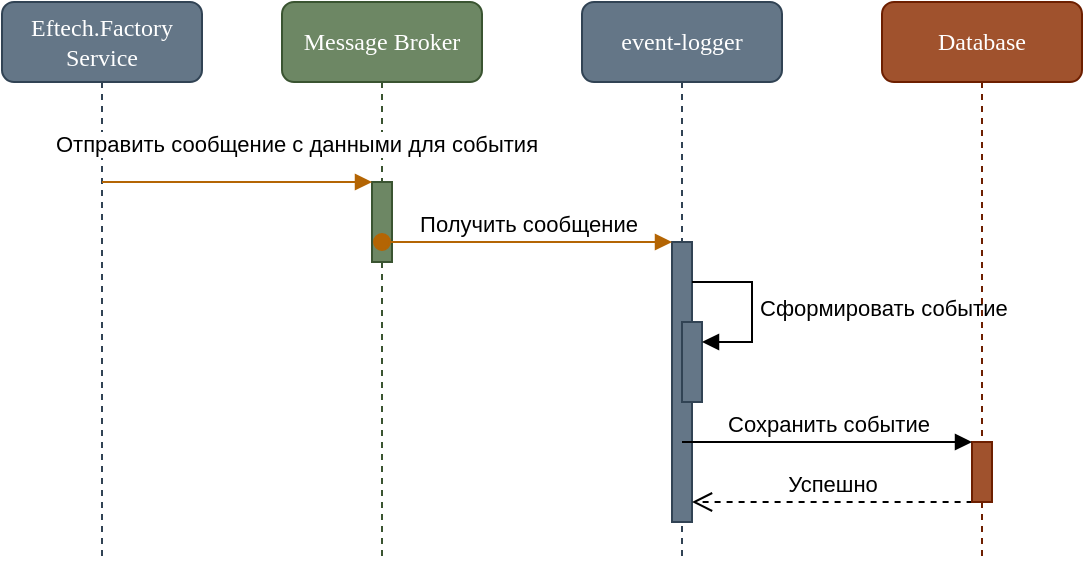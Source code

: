 <mxfile version="21.6.7" type="github" pages="2">
  <diagram name="flow-messages" id="13e1069c-82ec-6db2-03f1-153e76fe0fe0">
    <mxGraphModel dx="954" dy="617" grid="1" gridSize="10" guides="1" tooltips="1" connect="1" arrows="1" fold="1" page="1" pageScale="1" pageWidth="1100" pageHeight="850" background="none" math="0" shadow="0">
      <root>
        <mxCell id="0" />
        <mxCell id="1" parent="0" />
        <mxCell id="7baba1c4bc27f4b0-2" value="Message Broker" style="shape=umlLifeline;perimeter=lifelinePerimeter;whiteSpace=wrap;html=1;container=1;collapsible=0;recursiveResize=0;outlineConnect=0;rounded=1;shadow=0;comic=0;labelBackgroundColor=none;strokeWidth=1;fontFamily=Verdana;fontSize=12;align=center;fillColor=#6d8764;strokeColor=#3A5431;fontColor=#ffffff;" parent="1" vertex="1">
          <mxGeometry x="240" y="80" width="100" height="280" as="geometry" />
        </mxCell>
        <mxCell id="NvKOF6qNvfRLZttABCgJ-9" value="" style="html=1;points=[];perimeter=orthogonalPerimeter;outlineConnect=0;targetShapes=umlLifeline;portConstraint=eastwest;newEdgeStyle={&quot;edgeStyle&quot;:&quot;elbowEdgeStyle&quot;,&quot;elbow&quot;:&quot;vertical&quot;,&quot;curved&quot;:0,&quot;rounded&quot;:0};fillColor=#6d8764;fontColor=#ffffff;strokeColor=#3A5431;" parent="7baba1c4bc27f4b0-2" vertex="1">
          <mxGeometry x="45" y="90" width="10" height="40" as="geometry" />
        </mxCell>
        <mxCell id="7baba1c4bc27f4b0-3" value="event-logger" style="shape=umlLifeline;perimeter=lifelinePerimeter;whiteSpace=wrap;html=1;container=1;collapsible=0;recursiveResize=0;outlineConnect=0;rounded=1;shadow=0;comic=0;labelBackgroundColor=none;strokeWidth=1;fontFamily=Verdana;fontSize=12;align=center;fillColor=#647687;fontColor=#ffffff;strokeColor=#314354;" parent="1" vertex="1">
          <mxGeometry x="390" y="80" width="100" height="280" as="geometry" />
        </mxCell>
        <mxCell id="7baba1c4bc27f4b0-13" value="" style="html=1;points=[];perimeter=orthogonalPerimeter;rounded=0;shadow=0;comic=0;labelBackgroundColor=none;strokeWidth=1;fontFamily=Verdana;fontSize=12;align=center;fillColor=#647687;fontColor=#ffffff;strokeColor=#314354;" parent="7baba1c4bc27f4b0-3" vertex="1">
          <mxGeometry x="45" y="120" width="10" height="140" as="geometry" />
        </mxCell>
        <mxCell id="NvKOF6qNvfRLZttABCgJ-20" value="Успешно" style="html=1;verticalAlign=bottom;endArrow=open;dashed=1;endSize=8;edgeStyle=elbowEdgeStyle;elbow=vertical;curved=0;rounded=0;" parent="7baba1c4bc27f4b0-3" target="7baba1c4bc27f4b0-13" edge="1">
          <mxGeometry relative="1" as="geometry">
            <mxPoint x="45.0" y="370" as="targetPoint" />
            <mxPoint x="195.3" y="250" as="sourcePoint" />
            <Array as="points">
              <mxPoint x="130" y="250" />
            </Array>
          </mxGeometry>
        </mxCell>
        <mxCell id="iVUAAJHmwGFl_nDVY0Xn-1" value="" style="html=1;points=[];perimeter=orthogonalPerimeter;outlineConnect=0;targetShapes=umlLifeline;portConstraint=eastwest;newEdgeStyle={&quot;edgeStyle&quot;:&quot;elbowEdgeStyle&quot;,&quot;elbow&quot;:&quot;vertical&quot;,&quot;curved&quot;:0,&quot;rounded&quot;:0};fillColor=#647687;fontColor=#ffffff;strokeColor=#314354;" parent="7baba1c4bc27f4b0-3" vertex="1">
          <mxGeometry x="50" y="160" width="10" height="40" as="geometry" />
        </mxCell>
        <mxCell id="iVUAAJHmwGFl_nDVY0Xn-2" value="Сформировать событие" style="html=1;align=left;spacingLeft=2;endArrow=block;rounded=0;edgeStyle=orthogonalEdgeStyle;curved=0;rounded=0;" parent="7baba1c4bc27f4b0-3" target="iVUAAJHmwGFl_nDVY0Xn-1" edge="1">
          <mxGeometry relative="1" as="geometry">
            <mxPoint x="55" y="140" as="sourcePoint" />
            <Array as="points">
              <mxPoint x="85" y="170" />
            </Array>
          </mxGeometry>
        </mxCell>
        <mxCell id="7baba1c4bc27f4b0-4" value="Database" style="shape=umlLifeline;perimeter=lifelinePerimeter;whiteSpace=wrap;html=1;container=1;collapsible=0;recursiveResize=0;outlineConnect=0;rounded=1;shadow=0;comic=0;labelBackgroundColor=none;strokeWidth=1;fontFamily=Verdana;fontSize=12;align=center;fillColor=#a0522d;fontColor=#ffffff;strokeColor=#6D1F00;" parent="1" vertex="1">
          <mxGeometry x="540" y="80" width="100" height="280" as="geometry" />
        </mxCell>
        <mxCell id="NvKOF6qNvfRLZttABCgJ-18" value="" style="html=1;points=[];perimeter=orthogonalPerimeter;outlineConnect=0;targetShapes=umlLifeline;portConstraint=eastwest;newEdgeStyle={&quot;edgeStyle&quot;:&quot;elbowEdgeStyle&quot;,&quot;elbow&quot;:&quot;vertical&quot;,&quot;curved&quot;:0,&quot;rounded&quot;:0};fillColor=#a0522d;fontColor=#ffffff;strokeColor=#6D1F00;" parent="7baba1c4bc27f4b0-4" vertex="1">
          <mxGeometry x="45" y="220" width="10" height="30" as="geometry" />
        </mxCell>
        <mxCell id="7baba1c4bc27f4b0-8" value="Eftech.Factory&lt;br&gt;Service" style="shape=umlLifeline;perimeter=lifelinePerimeter;whiteSpace=wrap;html=1;container=1;collapsible=0;recursiveResize=0;outlineConnect=0;rounded=1;shadow=0;comic=0;labelBackgroundColor=none;strokeWidth=1;fontFamily=Verdana;fontSize=12;align=center;fillColor=#647687;fontColor=#ffffff;strokeColor=#314354;" parent="1" vertex="1">
          <mxGeometry x="100" y="80" width="100" height="280" as="geometry" />
        </mxCell>
        <mxCell id="NvKOF6qNvfRLZttABCgJ-19" value="Сохранить событие" style="html=1;verticalAlign=bottom;endArrow=block;edgeStyle=elbowEdgeStyle;elbow=vertical;curved=0;rounded=0;exitX=0.5;exitY=0.714;exitDx=0;exitDy=0;exitPerimeter=0;" parent="1" source="7baba1c4bc27f4b0-13" target="NvKOF6qNvfRLZttABCgJ-18" edge="1">
          <mxGeometry x="0.007" relative="1" as="geometry">
            <mxPoint x="515" y="420" as="sourcePoint" />
            <Array as="points">
              <mxPoint x="520" y="300" />
            </Array>
            <mxPoint as="offset" />
          </mxGeometry>
        </mxCell>
        <mxCell id="NvKOF6qNvfRLZttABCgJ-5" value="Отправить сообщение c данными для события" style="html=1;verticalAlign=bottom;endArrow=block;edgeStyle=elbowEdgeStyle;elbow=vertical;curved=0;rounded=0;fillColor=#fad7ac;strokeColor=#b46504;" parent="1" edge="1">
          <mxGeometry x="0.434" y="10" width="80" relative="1" as="geometry">
            <mxPoint x="150" y="170" as="sourcePoint" />
            <mxPoint x="285" y="170" as="targetPoint" />
            <Array as="points">
              <mxPoint x="195.5" y="170" />
            </Array>
            <mxPoint as="offset" />
          </mxGeometry>
        </mxCell>
        <mxCell id="xW3yQTi_tKnoBvPJHv-o-1" value="Получить сообщение" style="html=1;verticalAlign=bottom;startArrow=oval;startFill=1;endArrow=block;startSize=8;edgeStyle=elbowEdgeStyle;elbow=vertical;curved=0;rounded=0;entryX=0.5;entryY=0.14;entryDx=0;entryDy=0;entryPerimeter=0;fillColor=#fad7ac;strokeColor=#b46504;" parent="1" edge="1">
          <mxGeometry width="60" relative="1" as="geometry">
            <mxPoint x="290" y="200" as="sourcePoint" />
            <mxPoint x="435" y="200.4" as="targetPoint" />
          </mxGeometry>
        </mxCell>
      </root>
    </mxGraphModel>
  </diagram>
  <diagram id="DFO_AAm77NblW042H6U5" name="Страница — 2">
    <mxGraphModel dx="954" dy="617" grid="1" gridSize="10" guides="1" tooltips="1" connect="1" arrows="1" fold="1" page="1" pageScale="1" pageWidth="827" pageHeight="1169" math="0" shadow="0">
      <root>
        <mxCell id="0" />
        <mxCell id="1" parent="0" />
        <mxCell id="AarI6VqZIjXqhr8u_sAR-1" value="Message Broker" style="shape=umlLifeline;perimeter=lifelinePerimeter;whiteSpace=wrap;html=1;container=1;collapsible=0;recursiveResize=0;outlineConnect=0;rounded=1;shadow=0;comic=0;labelBackgroundColor=none;strokeWidth=1;fontFamily=Verdana;fontSize=12;align=center;fillColor=#6d8764;strokeColor=#3A5431;fontColor=#ffffff;" vertex="1" parent="1">
          <mxGeometry x="240" y="80" width="100" height="280" as="geometry" />
        </mxCell>
        <mxCell id="AarI6VqZIjXqhr8u_sAR-2" value="" style="html=1;points=[];perimeter=orthogonalPerimeter;outlineConnect=0;targetShapes=umlLifeline;portConstraint=eastwest;newEdgeStyle={&quot;edgeStyle&quot;:&quot;elbowEdgeStyle&quot;,&quot;elbow&quot;:&quot;vertical&quot;,&quot;curved&quot;:0,&quot;rounded&quot;:0};fillColor=#6d8764;fontColor=#ffffff;strokeColor=#3A5431;" vertex="1" parent="AarI6VqZIjXqhr8u_sAR-1">
          <mxGeometry x="45" y="90" width="10" height="40" as="geometry" />
        </mxCell>
        <mxCell id="AarI6VqZIjXqhr8u_sAR-3" value="event-logger" style="shape=umlLifeline;perimeter=lifelinePerimeter;whiteSpace=wrap;html=1;container=1;collapsible=0;recursiveResize=0;outlineConnect=0;rounded=1;shadow=0;comic=0;labelBackgroundColor=none;strokeWidth=1;fontFamily=Verdana;fontSize=12;align=center;fillColor=#647687;fontColor=#ffffff;strokeColor=#314354;" vertex="1" parent="1">
          <mxGeometry x="390" y="80" width="100" height="280" as="geometry" />
        </mxCell>
        <mxCell id="AarI6VqZIjXqhr8u_sAR-4" value="" style="html=1;points=[];perimeter=orthogonalPerimeter;rounded=0;shadow=0;comic=0;labelBackgroundColor=none;strokeWidth=1;fontFamily=Verdana;fontSize=12;align=center;fillColor=#647687;fontColor=#ffffff;strokeColor=#314354;" vertex="1" parent="AarI6VqZIjXqhr8u_sAR-3">
          <mxGeometry x="45" y="120" width="10" height="140" as="geometry" />
        </mxCell>
        <mxCell id="AarI6VqZIjXqhr8u_sAR-5" value="Успешно" style="html=1;verticalAlign=bottom;endArrow=open;dashed=1;endSize=8;edgeStyle=elbowEdgeStyle;elbow=vertical;curved=0;rounded=0;" edge="1" parent="AarI6VqZIjXqhr8u_sAR-3" target="AarI6VqZIjXqhr8u_sAR-4">
          <mxGeometry relative="1" as="geometry">
            <mxPoint x="45.0" y="370" as="targetPoint" />
            <mxPoint x="195.3" y="250" as="sourcePoint" />
            <Array as="points">
              <mxPoint x="130" y="250" />
            </Array>
          </mxGeometry>
        </mxCell>
        <mxCell id="AarI6VqZIjXqhr8u_sAR-6" value="" style="html=1;points=[];perimeter=orthogonalPerimeter;outlineConnect=0;targetShapes=umlLifeline;portConstraint=eastwest;newEdgeStyle={&quot;edgeStyle&quot;:&quot;elbowEdgeStyle&quot;,&quot;elbow&quot;:&quot;vertical&quot;,&quot;curved&quot;:0,&quot;rounded&quot;:0};fillColor=#647687;fontColor=#ffffff;strokeColor=#314354;" vertex="1" parent="AarI6VqZIjXqhr8u_sAR-3">
          <mxGeometry x="50" y="160" width="10" height="40" as="geometry" />
        </mxCell>
        <mxCell id="AarI6VqZIjXqhr8u_sAR-7" value="Сформировать событие" style="html=1;align=left;spacingLeft=2;endArrow=block;rounded=0;edgeStyle=orthogonalEdgeStyle;curved=0;rounded=0;" edge="1" parent="AarI6VqZIjXqhr8u_sAR-3" target="AarI6VqZIjXqhr8u_sAR-6">
          <mxGeometry relative="1" as="geometry">
            <mxPoint x="55" y="140" as="sourcePoint" />
            <Array as="points">
              <mxPoint x="85" y="170" />
            </Array>
          </mxGeometry>
        </mxCell>
        <mxCell id="AarI6VqZIjXqhr8u_sAR-8" value="Database" style="shape=umlLifeline;perimeter=lifelinePerimeter;whiteSpace=wrap;html=1;container=1;collapsible=0;recursiveResize=0;outlineConnect=0;rounded=1;shadow=0;comic=0;labelBackgroundColor=none;strokeWidth=1;fontFamily=Verdana;fontSize=12;align=center;fillColor=#a0522d;fontColor=#ffffff;strokeColor=#6D1F00;" vertex="1" parent="1">
          <mxGeometry x="540" y="80" width="100" height="280" as="geometry" />
        </mxCell>
        <mxCell id="AarI6VqZIjXqhr8u_sAR-9" value="" style="html=1;points=[];perimeter=orthogonalPerimeter;outlineConnect=0;targetShapes=umlLifeline;portConstraint=eastwest;newEdgeStyle={&quot;edgeStyle&quot;:&quot;elbowEdgeStyle&quot;,&quot;elbow&quot;:&quot;vertical&quot;,&quot;curved&quot;:0,&quot;rounded&quot;:0};" vertex="1" parent="AarI6VqZIjXqhr8u_sAR-8">
          <mxGeometry x="45" y="220" width="10" height="30" as="geometry" />
        </mxCell>
        <mxCell id="AarI6VqZIjXqhr8u_sAR-10" value="Eftech.Factory&lt;br&gt;Service" style="shape=umlLifeline;perimeter=lifelinePerimeter;whiteSpace=wrap;html=1;container=1;collapsible=0;recursiveResize=0;outlineConnect=0;rounded=1;shadow=0;comic=0;labelBackgroundColor=none;strokeWidth=1;fontFamily=Verdana;fontSize=12;align=center;fillColor=#647687;fontColor=#ffffff;strokeColor=#314354;" vertex="1" parent="1">
          <mxGeometry x="100" y="80" width="100" height="280" as="geometry" />
        </mxCell>
        <mxCell id="AarI6VqZIjXqhr8u_sAR-11" value="Сохранить событие" style="html=1;verticalAlign=bottom;endArrow=block;edgeStyle=elbowEdgeStyle;elbow=vertical;curved=0;rounded=0;exitX=0.5;exitY=0.714;exitDx=0;exitDy=0;exitPerimeter=0;" edge="1" parent="1" source="AarI6VqZIjXqhr8u_sAR-4" target="AarI6VqZIjXqhr8u_sAR-9">
          <mxGeometry x="0.007" relative="1" as="geometry">
            <mxPoint x="515" y="420" as="sourcePoint" />
            <Array as="points">
              <mxPoint x="520" y="300" />
            </Array>
            <mxPoint as="offset" />
          </mxGeometry>
        </mxCell>
        <mxCell id="AarI6VqZIjXqhr8u_sAR-12" value="Отправить сообщение c данными для события" style="html=1;verticalAlign=bottom;endArrow=block;edgeStyle=elbowEdgeStyle;elbow=vertical;curved=0;rounded=0;fillColor=#fad7ac;strokeColor=#b46504;" edge="1" parent="1">
          <mxGeometry x="0.434" y="10" width="80" relative="1" as="geometry">
            <mxPoint x="150" y="170" as="sourcePoint" />
            <mxPoint x="285" y="170" as="targetPoint" />
            <Array as="points">
              <mxPoint x="195.5" y="170" />
            </Array>
            <mxPoint as="offset" />
          </mxGeometry>
        </mxCell>
        <mxCell id="AarI6VqZIjXqhr8u_sAR-13" value="Получить сообщение" style="html=1;verticalAlign=bottom;startArrow=oval;startFill=1;endArrow=block;startSize=8;edgeStyle=elbowEdgeStyle;elbow=vertical;curved=0;rounded=0;entryX=0.5;entryY=0.14;entryDx=0;entryDy=0;entryPerimeter=0;fillColor=#fad7ac;strokeColor=#b46504;" edge="1" parent="1">
          <mxGeometry width="60" relative="1" as="geometry">
            <mxPoint x="290" y="200" as="sourcePoint" />
            <mxPoint x="435" y="200.4" as="targetPoint" />
          </mxGeometry>
        </mxCell>
      </root>
    </mxGraphModel>
  </diagram>
</mxfile>
